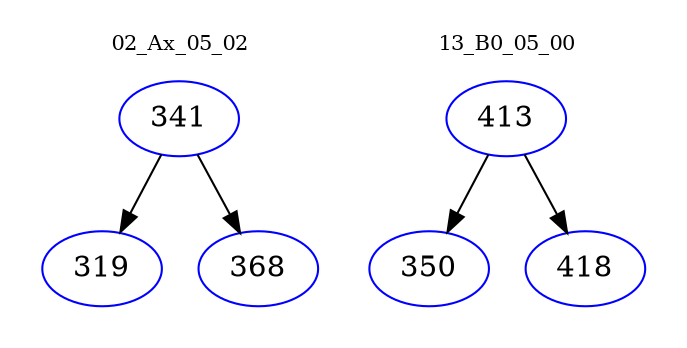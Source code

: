 digraph{
subgraph cluster_0 {
color = white
label = "02_Ax_05_02";
fontsize=10;
T0_341 [label="341", color="blue"]
T0_341 -> T0_319 [color="black"]
T0_319 [label="319", color="blue"]
T0_341 -> T0_368 [color="black"]
T0_368 [label="368", color="blue"]
}
subgraph cluster_1 {
color = white
label = "13_B0_05_00";
fontsize=10;
T1_413 [label="413", color="blue"]
T1_413 -> T1_350 [color="black"]
T1_350 [label="350", color="blue"]
T1_413 -> T1_418 [color="black"]
T1_418 [label="418", color="blue"]
}
}

